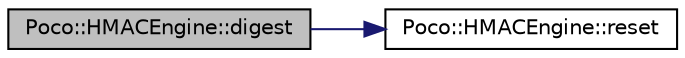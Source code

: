 digraph "Poco::HMACEngine::digest"
{
 // LATEX_PDF_SIZE
  edge [fontname="Helvetica",fontsize="10",labelfontname="Helvetica",labelfontsize="10"];
  node [fontname="Helvetica",fontsize="10",shape=record];
  rankdir="LR";
  Node1 [label="Poco::HMACEngine::digest",height=0.2,width=0.4,color="black", fillcolor="grey75", style="filled", fontcolor="black",tooltip=" "];
  Node1 -> Node2 [color="midnightblue",fontsize="10",style="solid",fontname="Helvetica"];
  Node2 [label="Poco::HMACEngine::reset",height=0.2,width=0.4,color="black", fillcolor="white", style="filled",URL="$classPoco_1_1HMACEngine.html#aed8d6ccce6367a824c71a39ea26080f5",tooltip="Returns the length of the digest in bytes."];
}
